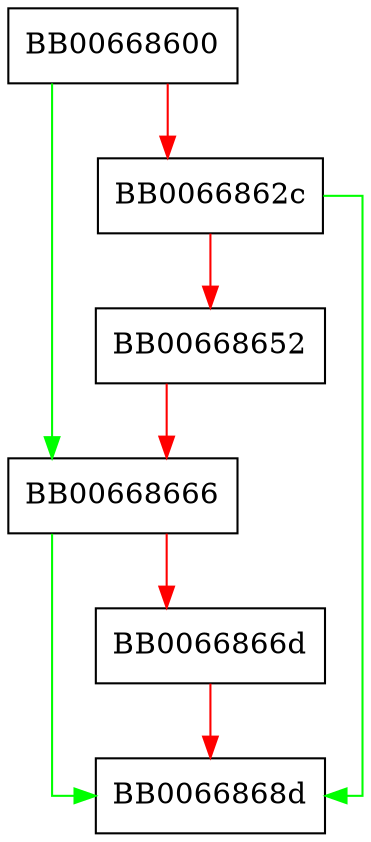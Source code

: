 digraph i2r_PKEY_USAGE_PERIOD {
  node [shape="box"];
  graph [splines=ortho];
  BB00668600 -> BB00668666 [color="green"];
  BB00668600 -> BB0066862c [color="red"];
  BB0066862c -> BB0066868d [color="green"];
  BB0066862c -> BB00668652 [color="red"];
  BB00668652 -> BB00668666 [color="red"];
  BB00668666 -> BB0066868d [color="green"];
  BB00668666 -> BB0066866d [color="red"];
  BB0066866d -> BB0066868d [color="red"];
}